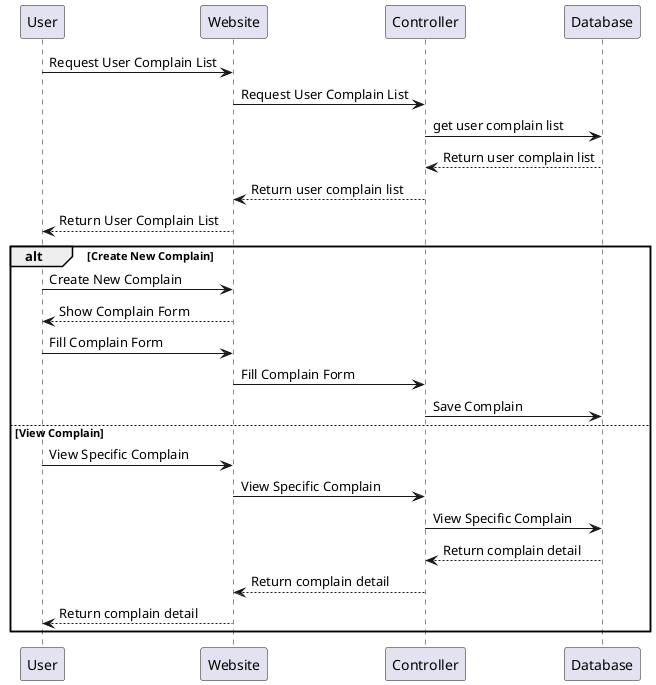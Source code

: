 @startuml
User -> Website: Request User Complain List
Website -> Controller: Request User Complain List
Controller -> Database: get user complain list
Controller <-- Database: Return user complain list
Website <-- Controller: Return user complain list
User <-- Website: Return User Complain List

alt Create New Complain

    User -> Website: Create New Complain
    User <-- Website: Show Complain Form
    User -> Website: Fill Complain Form
    Website -> Controller: Fill Complain Form
    Controller -> Database: Save Complain
else View Complain

    User -> Website: View Specific Complain
    Website -> Controller: View Specific Complain
    Controller -> Database: View Specific Complain
    Controller <-- Database: Return complain detail
    Website <-- Controller: Return complain detail
    User <-- Website: Return complain detail
end
@enduml
